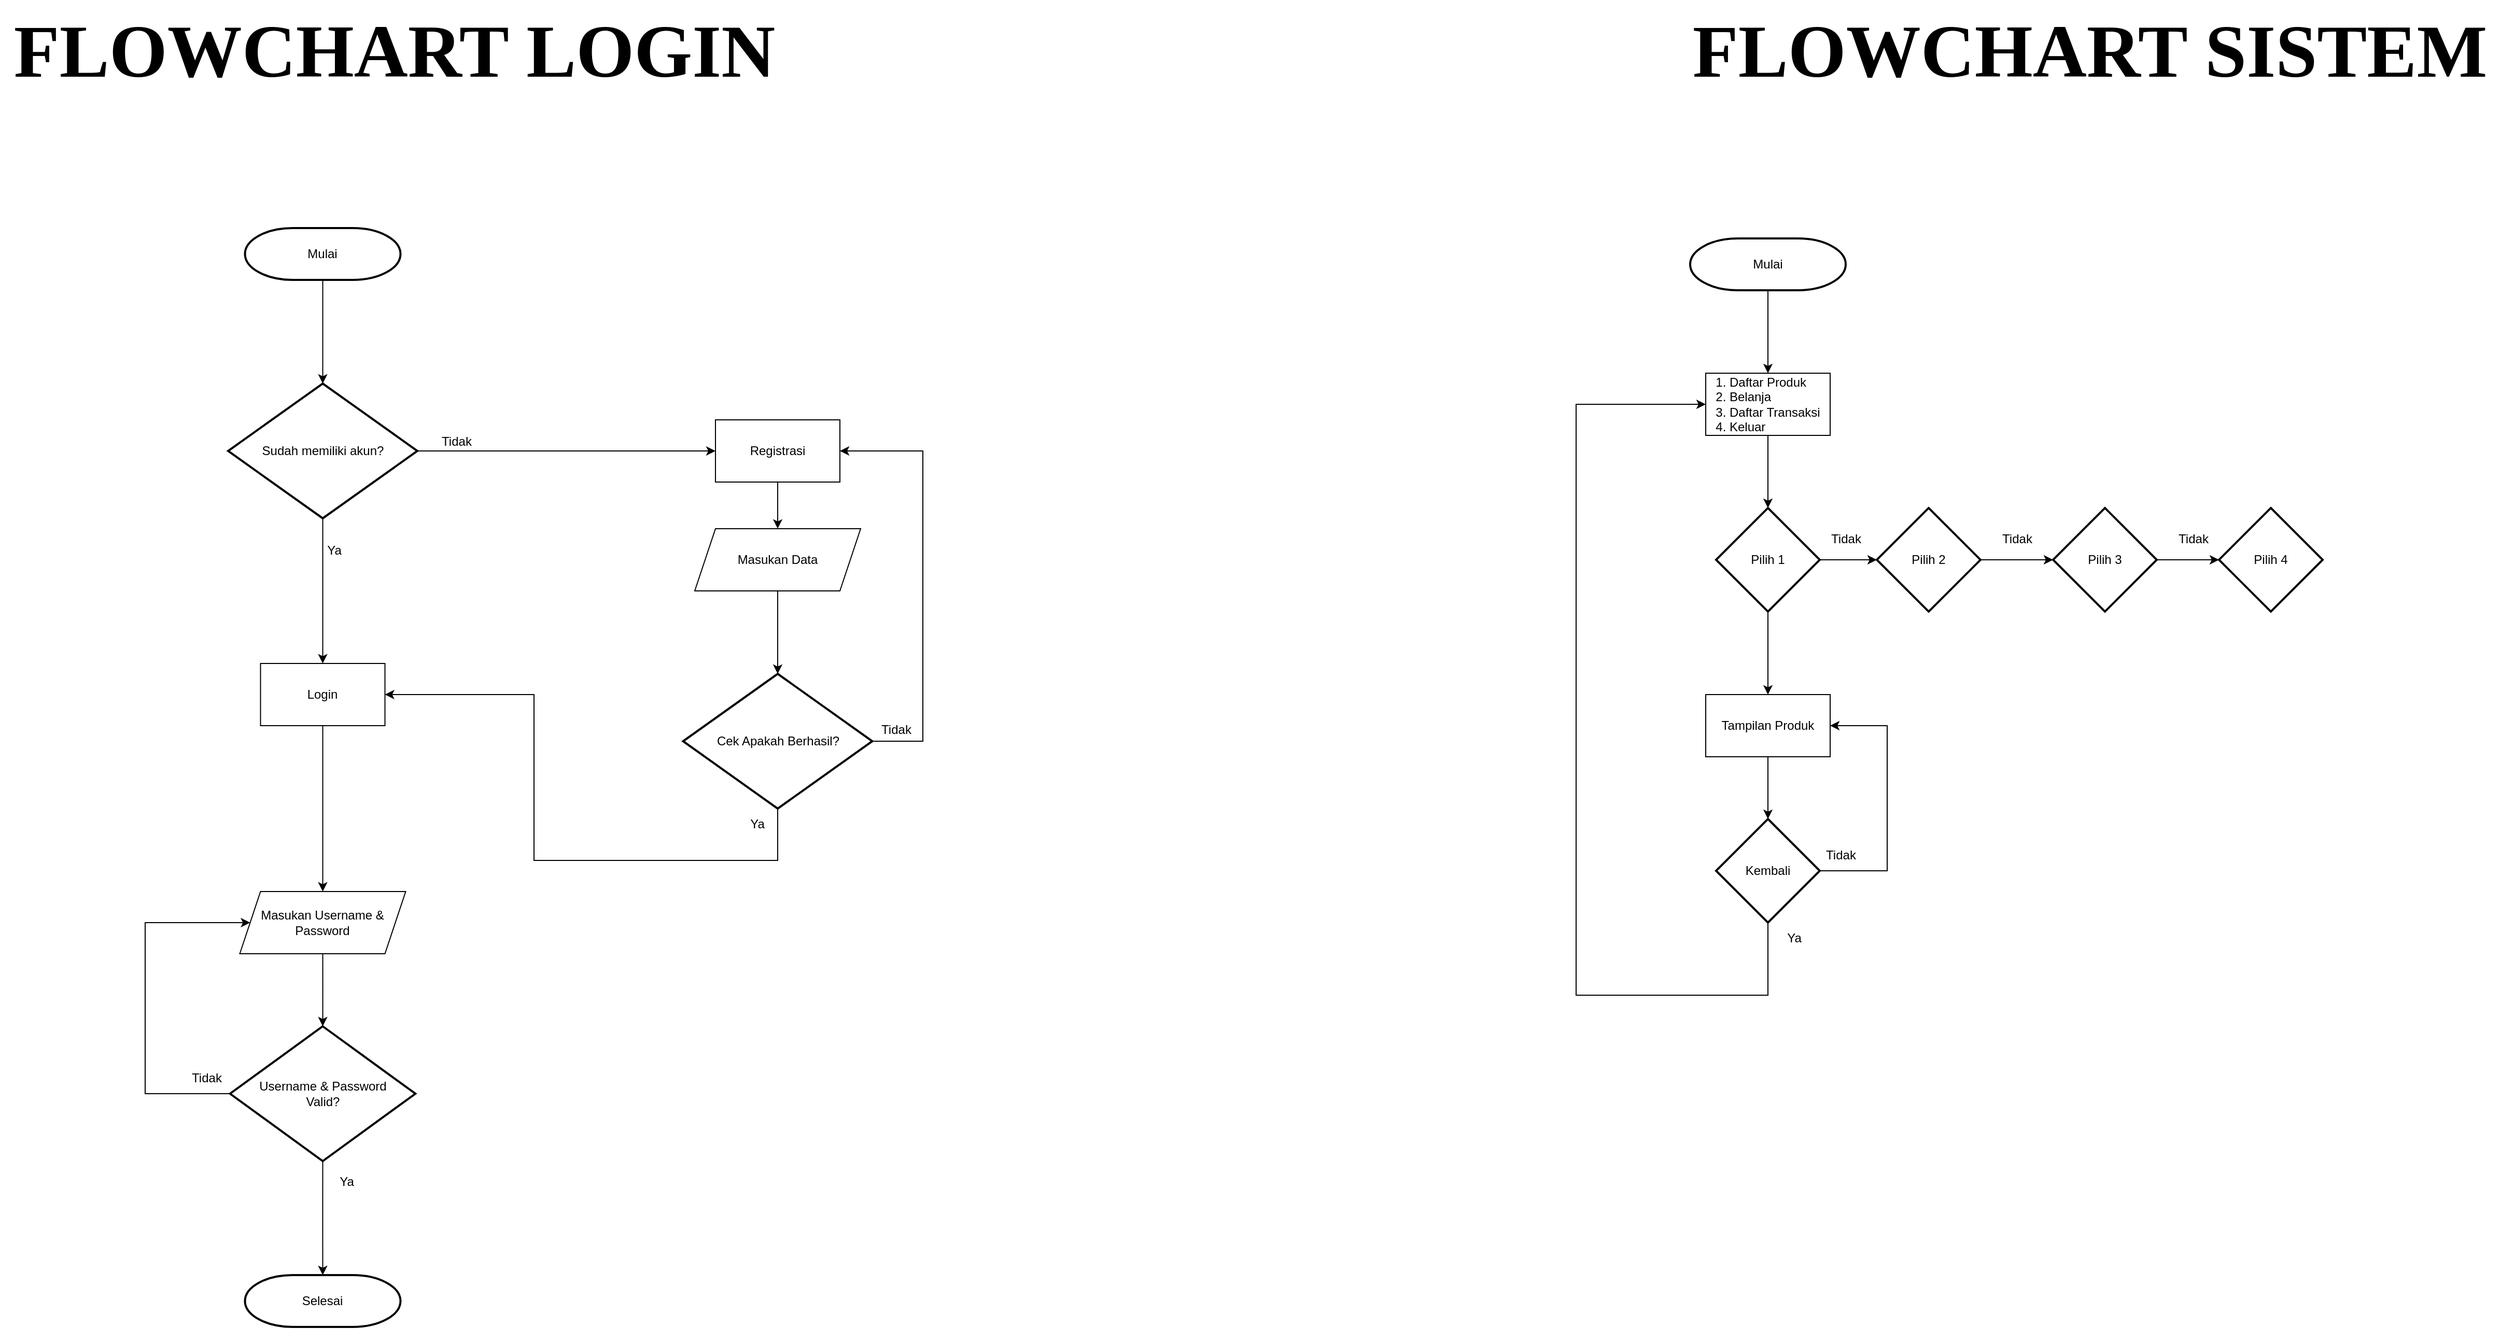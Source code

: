<mxfile version="21.0.6" type="device"><diagram name="Page-1" id="ttnzka_kis4VNN2hlOe5"><mxGraphModel dx="2345" dy="1843" grid="1" gridSize="10" guides="1" tooltips="1" connect="1" arrows="1" fold="1" page="1" pageScale="1" pageWidth="827" pageHeight="1169" math="0" shadow="0"><root><mxCell id="0"/><mxCell id="1" parent="0"/><mxCell id="vAQnf3CJXo9YpxTxYlxt-17" style="edgeStyle=orthogonalEdgeStyle;rounded=0;orthogonalLoop=1;jettySize=auto;html=1;exitX=0.5;exitY=1;exitDx=0;exitDy=0;exitPerimeter=0;entryX=0.5;entryY=0;entryDx=0;entryDy=0;entryPerimeter=0;" edge="1" parent="1" source="vAQnf3CJXo9YpxTxYlxt-3" target="vAQnf3CJXo9YpxTxYlxt-10"><mxGeometry relative="1" as="geometry"/></mxCell><mxCell id="vAQnf3CJXo9YpxTxYlxt-3" value="Mulai" style="strokeWidth=2;html=1;shape=mxgraph.flowchart.terminator;whiteSpace=wrap;" vertex="1" parent="1"><mxGeometry x="16.25" y="10" width="150" height="50" as="geometry"/></mxCell><mxCell id="vAQnf3CJXo9YpxTxYlxt-13" style="edgeStyle=orthogonalEdgeStyle;rounded=0;orthogonalLoop=1;jettySize=auto;html=1;exitX=1;exitY=0.5;exitDx=0;exitDy=0;exitPerimeter=0;entryX=0;entryY=0.5;entryDx=0;entryDy=0;" edge="1" parent="1" source="vAQnf3CJXo9YpxTxYlxt-10" target="vAQnf3CJXo9YpxTxYlxt-12"><mxGeometry relative="1" as="geometry"/></mxCell><mxCell id="vAQnf3CJXo9YpxTxYlxt-44" style="edgeStyle=orthogonalEdgeStyle;rounded=0;orthogonalLoop=1;jettySize=auto;html=1;exitX=0.5;exitY=1;exitDx=0;exitDy=0;exitPerimeter=0;entryX=0.5;entryY=0;entryDx=0;entryDy=0;" edge="1" parent="1" source="vAQnf3CJXo9YpxTxYlxt-10" target="vAQnf3CJXo9YpxTxYlxt-43"><mxGeometry relative="1" as="geometry"/></mxCell><mxCell id="vAQnf3CJXo9YpxTxYlxt-10" value="Sudah memiliki akun?" style="strokeWidth=2;html=1;shape=mxgraph.flowchart.decision;whiteSpace=wrap;" vertex="1" parent="1"><mxGeometry y="160" width="182.5" height="130" as="geometry"/></mxCell><mxCell id="vAQnf3CJXo9YpxTxYlxt-40" style="edgeStyle=orthogonalEdgeStyle;rounded=0;orthogonalLoop=1;jettySize=auto;html=1;exitX=0.5;exitY=1;exitDx=0;exitDy=0;entryX=0.5;entryY=0;entryDx=0;entryDy=0;" edge="1" parent="1" source="vAQnf3CJXo9YpxTxYlxt-12" target="vAQnf3CJXo9YpxTxYlxt-39"><mxGeometry relative="1" as="geometry"/></mxCell><mxCell id="vAQnf3CJXo9YpxTxYlxt-12" value="Registrasi" style="rounded=0;whiteSpace=wrap;html=1;" vertex="1" parent="1"><mxGeometry x="470" y="195" width="120" height="60" as="geometry"/></mxCell><mxCell id="vAQnf3CJXo9YpxTxYlxt-36" style="edgeStyle=orthogonalEdgeStyle;rounded=0;orthogonalLoop=1;jettySize=auto;html=1;exitX=0;exitY=0.5;exitDx=0;exitDy=0;exitPerimeter=0;entryX=0;entryY=0.5;entryDx=0;entryDy=0;" edge="1" parent="1" source="vAQnf3CJXo9YpxTxYlxt-19" target="vAQnf3CJXo9YpxTxYlxt-31"><mxGeometry relative="1" as="geometry"><Array as="points"><mxPoint x="-80" y="845"/><mxPoint x="-80" y="680"/></Array></mxGeometry></mxCell><mxCell id="vAQnf3CJXo9YpxTxYlxt-59" style="edgeStyle=orthogonalEdgeStyle;rounded=0;orthogonalLoop=1;jettySize=auto;html=1;exitX=0.5;exitY=1;exitDx=0;exitDy=0;exitPerimeter=0;entryX=0.5;entryY=0;entryDx=0;entryDy=0;entryPerimeter=0;" edge="1" parent="1" source="vAQnf3CJXo9YpxTxYlxt-19" target="vAQnf3CJXo9YpxTxYlxt-58"><mxGeometry relative="1" as="geometry"/></mxCell><mxCell id="vAQnf3CJXo9YpxTxYlxt-19" value="Username &amp;amp; Password&lt;br&gt;Valid?" style="strokeWidth=2;html=1;shape=mxgraph.flowchart.decision;whiteSpace=wrap;" vertex="1" parent="1"><mxGeometry x="1.87" y="780" width="178.75" height="130" as="geometry"/></mxCell><mxCell id="vAQnf3CJXo9YpxTxYlxt-20" value="Tidak&lt;br&gt;" style="text;html=1;align=center;verticalAlign=middle;resizable=0;points=[];autosize=1;strokeColor=none;fillColor=none;" vertex="1" parent="1"><mxGeometry x="195" y="201" width="50" height="30" as="geometry"/></mxCell><mxCell id="vAQnf3CJXo9YpxTxYlxt-21" value="Ya" style="text;html=1;align=center;verticalAlign=middle;resizable=0;points=[];autosize=1;strokeColor=none;fillColor=none;" vertex="1" parent="1"><mxGeometry x="82" y="306" width="40" height="30" as="geometry"/></mxCell><mxCell id="vAQnf3CJXo9YpxTxYlxt-24" value="Tidak" style="text;html=1;align=center;verticalAlign=middle;resizable=0;points=[];autosize=1;strokeColor=none;fillColor=none;" vertex="1" parent="1"><mxGeometry x="-46.13" y="815" width="50" height="30" as="geometry"/></mxCell><mxCell id="vAQnf3CJXo9YpxTxYlxt-35" style="edgeStyle=orthogonalEdgeStyle;rounded=0;orthogonalLoop=1;jettySize=auto;html=1;exitX=0.5;exitY=1;exitDx=0;exitDy=0;entryX=0.5;entryY=0;entryDx=0;entryDy=0;entryPerimeter=0;" edge="1" parent="1" source="vAQnf3CJXo9YpxTxYlxt-31" target="vAQnf3CJXo9YpxTxYlxt-19"><mxGeometry relative="1" as="geometry"/></mxCell><mxCell id="vAQnf3CJXo9YpxTxYlxt-31" value="Masukan Username &amp;amp; Password" style="shape=parallelogram;perimeter=parallelogramPerimeter;whiteSpace=wrap;html=1;fixedSize=1;" vertex="1" parent="1"><mxGeometry x="11.25" y="650" width="160" height="60" as="geometry"/></mxCell><mxCell id="vAQnf3CJXo9YpxTxYlxt-50" style="edgeStyle=orthogonalEdgeStyle;rounded=0;orthogonalLoop=1;jettySize=auto;html=1;exitX=1;exitY=0.5;exitDx=0;exitDy=0;exitPerimeter=0;entryX=1;entryY=0.5;entryDx=0;entryDy=0;" edge="1" parent="1" source="vAQnf3CJXo9YpxTxYlxt-38" target="vAQnf3CJXo9YpxTxYlxt-12"><mxGeometry relative="1" as="geometry"><Array as="points"><mxPoint x="670" y="505"/><mxPoint x="670" y="225"/></Array></mxGeometry></mxCell><mxCell id="vAQnf3CJXo9YpxTxYlxt-53" style="edgeStyle=orthogonalEdgeStyle;rounded=0;orthogonalLoop=1;jettySize=auto;html=1;exitX=0.5;exitY=1;exitDx=0;exitDy=0;exitPerimeter=0;entryX=1;entryY=0.5;entryDx=0;entryDy=0;" edge="1" parent="1" source="vAQnf3CJXo9YpxTxYlxt-38" target="vAQnf3CJXo9YpxTxYlxt-43"><mxGeometry relative="1" as="geometry"><Array as="points"><mxPoint x="530" y="620"/><mxPoint x="295" y="620"/><mxPoint x="295" y="460"/></Array></mxGeometry></mxCell><mxCell id="vAQnf3CJXo9YpxTxYlxt-38" value="Cek Apakah Berhasil?" style="strokeWidth=2;html=1;shape=mxgraph.flowchart.decision;whiteSpace=wrap;" vertex="1" parent="1"><mxGeometry x="438.75" y="440" width="182.5" height="130" as="geometry"/></mxCell><mxCell id="vAQnf3CJXo9YpxTxYlxt-41" style="edgeStyle=orthogonalEdgeStyle;rounded=0;orthogonalLoop=1;jettySize=auto;html=1;exitX=0.5;exitY=1;exitDx=0;exitDy=0;entryX=0.5;entryY=0;entryDx=0;entryDy=0;entryPerimeter=0;" edge="1" parent="1" source="vAQnf3CJXo9YpxTxYlxt-39" target="vAQnf3CJXo9YpxTxYlxt-38"><mxGeometry relative="1" as="geometry"/></mxCell><mxCell id="vAQnf3CJXo9YpxTxYlxt-39" value="Masukan Data" style="shape=parallelogram;perimeter=parallelogramPerimeter;whiteSpace=wrap;html=1;fixedSize=1;" vertex="1" parent="1"><mxGeometry x="450" y="300" width="160" height="60" as="geometry"/></mxCell><mxCell id="vAQnf3CJXo9YpxTxYlxt-48" style="edgeStyle=orthogonalEdgeStyle;rounded=0;orthogonalLoop=1;jettySize=auto;html=1;exitX=0.5;exitY=1;exitDx=0;exitDy=0;entryX=0.5;entryY=0;entryDx=0;entryDy=0;" edge="1" parent="1" source="vAQnf3CJXo9YpxTxYlxt-43" target="vAQnf3CJXo9YpxTxYlxt-31"><mxGeometry relative="1" as="geometry"/></mxCell><mxCell id="vAQnf3CJXo9YpxTxYlxt-43" value="Login" style="rounded=0;whiteSpace=wrap;html=1;" vertex="1" parent="1"><mxGeometry x="31.25" y="430" width="120" height="60" as="geometry"/></mxCell><mxCell id="vAQnf3CJXo9YpxTxYlxt-52" value="Tidak" style="text;html=1;align=center;verticalAlign=middle;resizable=0;points=[];autosize=1;strokeColor=none;fillColor=none;" vertex="1" parent="1"><mxGeometry x="619" y="479" width="50" height="30" as="geometry"/></mxCell><mxCell id="vAQnf3CJXo9YpxTxYlxt-54" value="Ya" style="text;html=1;align=center;verticalAlign=middle;resizable=0;points=[];autosize=1;strokeColor=none;fillColor=none;" vertex="1" parent="1"><mxGeometry x="490" y="570" width="40" height="30" as="geometry"/></mxCell><mxCell id="vAQnf3CJXo9YpxTxYlxt-58" value="Selesai" style="strokeWidth=2;html=1;shape=mxgraph.flowchart.terminator;whiteSpace=wrap;" vertex="1" parent="1"><mxGeometry x="16.25" y="1020" width="150" height="50" as="geometry"/></mxCell><mxCell id="vAQnf3CJXo9YpxTxYlxt-60" value="Ya" style="text;html=1;align=center;verticalAlign=middle;resizable=0;points=[];autosize=1;strokeColor=none;fillColor=none;" vertex="1" parent="1"><mxGeometry x="94" y="915" width="40" height="30" as="geometry"/></mxCell><mxCell id="vAQnf3CJXo9YpxTxYlxt-61" value="&lt;font style=&quot;font-size: 72px;&quot; face=&quot;Times New Roman&quot;&gt;&lt;b style=&quot;&quot;&gt;FLOWCHART LOGIN&lt;/b&gt;&lt;/font&gt;" style="text;html=1;align=center;verticalAlign=middle;resizable=0;points=[];autosize=1;strokeColor=none;fillColor=none;" vertex="1" parent="1"><mxGeometry x="-220" y="-210" width="760" height="100" as="geometry"/></mxCell><mxCell id="vAQnf3CJXo9YpxTxYlxt-65" value="&lt;font style=&quot;font-size: 72px;&quot; face=&quot;Times New Roman&quot;&gt;&lt;b style=&quot;&quot;&gt;FLOWCHART SISTEM&lt;/b&gt;&lt;/font&gt;" style="text;html=1;align=center;verticalAlign=middle;resizable=0;points=[];autosize=1;strokeColor=none;fillColor=none;" vertex="1" parent="1"><mxGeometry x="1400" y="-210" width="790" height="100" as="geometry"/></mxCell><mxCell id="vAQnf3CJXo9YpxTxYlxt-68" style="edgeStyle=orthogonalEdgeStyle;rounded=0;orthogonalLoop=1;jettySize=auto;html=1;exitX=0.5;exitY=1;exitDx=0;exitDy=0;exitPerimeter=0;entryX=0.5;entryY=0;entryDx=0;entryDy=0;" edge="1" parent="1" source="vAQnf3CJXo9YpxTxYlxt-66" target="vAQnf3CJXo9YpxTxYlxt-67"><mxGeometry relative="1" as="geometry"/></mxCell><mxCell id="vAQnf3CJXo9YpxTxYlxt-66" value="Mulai" style="strokeWidth=2;html=1;shape=mxgraph.flowchart.terminator;whiteSpace=wrap;" vertex="1" parent="1"><mxGeometry x="1410" y="20" width="150" height="50" as="geometry"/></mxCell><mxCell id="vAQnf3CJXo9YpxTxYlxt-73" style="edgeStyle=orthogonalEdgeStyle;rounded=0;orthogonalLoop=1;jettySize=auto;html=1;exitX=0.5;exitY=1;exitDx=0;exitDy=0;entryX=0.5;entryY=0;entryDx=0;entryDy=0;entryPerimeter=0;" edge="1" parent="1" source="vAQnf3CJXo9YpxTxYlxt-67" target="vAQnf3CJXo9YpxTxYlxt-69"><mxGeometry relative="1" as="geometry"/></mxCell><mxCell id="vAQnf3CJXo9YpxTxYlxt-67" value="&lt;div style=&quot;text-align: left;&quot;&gt;&lt;span style=&quot;background-color: initial;&quot;&gt;1. Daftar Produk&lt;/span&gt;&lt;/div&gt;&lt;div style=&quot;text-align: left;&quot;&gt;&lt;span style=&quot;background-color: initial;&quot;&gt;2. Belanja&lt;/span&gt;&lt;/div&gt;&lt;div style=&quot;text-align: left;&quot;&gt;&lt;span style=&quot;background-color: initial;&quot;&gt;3. Daftar Transaksi&lt;/span&gt;&lt;/div&gt;&lt;div style=&quot;text-align: left;&quot;&gt;&lt;span style=&quot;background-color: initial;&quot;&gt;4. Keluar&amp;nbsp;&lt;/span&gt;&lt;/div&gt;" style="rounded=0;whiteSpace=wrap;html=1;" vertex="1" parent="1"><mxGeometry x="1425" y="150" width="120" height="60" as="geometry"/></mxCell><mxCell id="vAQnf3CJXo9YpxTxYlxt-74" style="edgeStyle=orthogonalEdgeStyle;rounded=0;orthogonalLoop=1;jettySize=auto;html=1;exitX=1;exitY=0.5;exitDx=0;exitDy=0;exitPerimeter=0;entryX=0;entryY=0.5;entryDx=0;entryDy=0;entryPerimeter=0;" edge="1" parent="1" source="vAQnf3CJXo9YpxTxYlxt-69" target="vAQnf3CJXo9YpxTxYlxt-70"><mxGeometry relative="1" as="geometry"/></mxCell><mxCell id="vAQnf3CJXo9YpxTxYlxt-81" style="edgeStyle=orthogonalEdgeStyle;rounded=0;orthogonalLoop=1;jettySize=auto;html=1;exitX=0.5;exitY=1;exitDx=0;exitDy=0;exitPerimeter=0;entryX=0.5;entryY=0;entryDx=0;entryDy=0;" edge="1" parent="1" source="vAQnf3CJXo9YpxTxYlxt-69" target="vAQnf3CJXo9YpxTxYlxt-80"><mxGeometry relative="1" as="geometry"/></mxCell><mxCell id="vAQnf3CJXo9YpxTxYlxt-69" value="Pilih 1" style="strokeWidth=2;html=1;shape=mxgraph.flowchart.decision;whiteSpace=wrap;" vertex="1" parent="1"><mxGeometry x="1435" y="280" width="100" height="100" as="geometry"/></mxCell><mxCell id="vAQnf3CJXo9YpxTxYlxt-75" style="edgeStyle=orthogonalEdgeStyle;rounded=0;orthogonalLoop=1;jettySize=auto;html=1;exitX=1;exitY=0.5;exitDx=0;exitDy=0;exitPerimeter=0;entryX=0;entryY=0.5;entryDx=0;entryDy=0;entryPerimeter=0;" edge="1" parent="1" source="vAQnf3CJXo9YpxTxYlxt-70" target="vAQnf3CJXo9YpxTxYlxt-71"><mxGeometry relative="1" as="geometry"/></mxCell><mxCell id="vAQnf3CJXo9YpxTxYlxt-70" value="Pilih 2" style="strokeWidth=2;html=1;shape=mxgraph.flowchart.decision;whiteSpace=wrap;" vertex="1" parent="1"><mxGeometry x="1590" y="280" width="100" height="100" as="geometry"/></mxCell><mxCell id="vAQnf3CJXo9YpxTxYlxt-76" style="edgeStyle=orthogonalEdgeStyle;rounded=0;orthogonalLoop=1;jettySize=auto;html=1;exitX=1;exitY=0.5;exitDx=0;exitDy=0;exitPerimeter=0;entryX=0;entryY=0.5;entryDx=0;entryDy=0;entryPerimeter=0;" edge="1" parent="1" source="vAQnf3CJXo9YpxTxYlxt-71" target="vAQnf3CJXo9YpxTxYlxt-72"><mxGeometry relative="1" as="geometry"/></mxCell><mxCell id="vAQnf3CJXo9YpxTxYlxt-71" value="Pilih 3" style="strokeWidth=2;html=1;shape=mxgraph.flowchart.decision;whiteSpace=wrap;" vertex="1" parent="1"><mxGeometry x="1760" y="280" width="100" height="100" as="geometry"/></mxCell><mxCell id="vAQnf3CJXo9YpxTxYlxt-72" value="Pilih 4" style="strokeWidth=2;html=1;shape=mxgraph.flowchart.decision;whiteSpace=wrap;" vertex="1" parent="1"><mxGeometry x="1920" y="280" width="100" height="100" as="geometry"/></mxCell><mxCell id="vAQnf3CJXo9YpxTxYlxt-77" value="Tidak" style="text;html=1;align=center;verticalAlign=middle;resizable=0;points=[];autosize=1;strokeColor=none;fillColor=none;" vertex="1" parent="1"><mxGeometry x="1535" y="295" width="50" height="30" as="geometry"/></mxCell><mxCell id="vAQnf3CJXo9YpxTxYlxt-78" value="Tidak" style="text;html=1;align=center;verticalAlign=middle;resizable=0;points=[];autosize=1;strokeColor=none;fillColor=none;" vertex="1" parent="1"><mxGeometry x="1700" y="295" width="50" height="30" as="geometry"/></mxCell><mxCell id="vAQnf3CJXo9YpxTxYlxt-79" value="Tidak" style="text;html=1;align=center;verticalAlign=middle;resizable=0;points=[];autosize=1;strokeColor=none;fillColor=none;" vertex="1" parent="1"><mxGeometry x="1870" y="295" width="50" height="30" as="geometry"/></mxCell><mxCell id="vAQnf3CJXo9YpxTxYlxt-83" style="edgeStyle=orthogonalEdgeStyle;rounded=0;orthogonalLoop=1;jettySize=auto;html=1;exitX=0.5;exitY=1;exitDx=0;exitDy=0;entryX=0.5;entryY=0;entryDx=0;entryDy=0;entryPerimeter=0;" edge="1" parent="1" source="vAQnf3CJXo9YpxTxYlxt-80" target="vAQnf3CJXo9YpxTxYlxt-82"><mxGeometry relative="1" as="geometry"/></mxCell><mxCell id="vAQnf3CJXo9YpxTxYlxt-80" value="Tampilan Produk" style="rounded=0;whiteSpace=wrap;html=1;" vertex="1" parent="1"><mxGeometry x="1425" y="460" width="120" height="60" as="geometry"/></mxCell><mxCell id="vAQnf3CJXo9YpxTxYlxt-85" style="edgeStyle=orthogonalEdgeStyle;rounded=0;orthogonalLoop=1;jettySize=auto;html=1;exitX=0.5;exitY=1;exitDx=0;exitDy=0;exitPerimeter=0;entryX=0;entryY=0.5;entryDx=0;entryDy=0;" edge="1" parent="1" source="vAQnf3CJXo9YpxTxYlxt-82" target="vAQnf3CJXo9YpxTxYlxt-67"><mxGeometry relative="1" as="geometry"><Array as="points"><mxPoint x="1485" y="750"/><mxPoint x="1300" y="750"/><mxPoint x="1300" y="180"/></Array></mxGeometry></mxCell><mxCell id="vAQnf3CJXo9YpxTxYlxt-87" style="edgeStyle=orthogonalEdgeStyle;rounded=0;orthogonalLoop=1;jettySize=auto;html=1;exitX=1;exitY=0.5;exitDx=0;exitDy=0;exitPerimeter=0;entryX=1;entryY=0.5;entryDx=0;entryDy=0;" edge="1" parent="1" source="vAQnf3CJXo9YpxTxYlxt-82" target="vAQnf3CJXo9YpxTxYlxt-80"><mxGeometry relative="1" as="geometry"><Array as="points"><mxPoint x="1600" y="630"/><mxPoint x="1600" y="490"/></Array></mxGeometry></mxCell><mxCell id="vAQnf3CJXo9YpxTxYlxt-82" value="Kembali" style="strokeWidth=2;html=1;shape=mxgraph.flowchart.decision;whiteSpace=wrap;" vertex="1" parent="1"><mxGeometry x="1435" y="580" width="100" height="100" as="geometry"/></mxCell><mxCell id="vAQnf3CJXo9YpxTxYlxt-86" value="Ya" style="text;html=1;align=center;verticalAlign=middle;resizable=0;points=[];autosize=1;strokeColor=none;fillColor=none;" vertex="1" parent="1"><mxGeometry x="1490" y="680" width="40" height="30" as="geometry"/></mxCell><mxCell id="vAQnf3CJXo9YpxTxYlxt-88" value="Tidak" style="text;html=1;align=center;verticalAlign=middle;resizable=0;points=[];autosize=1;strokeColor=none;fillColor=none;" vertex="1" parent="1"><mxGeometry x="1530" y="600" width="50" height="30" as="geometry"/></mxCell></root></mxGraphModel></diagram></mxfile>